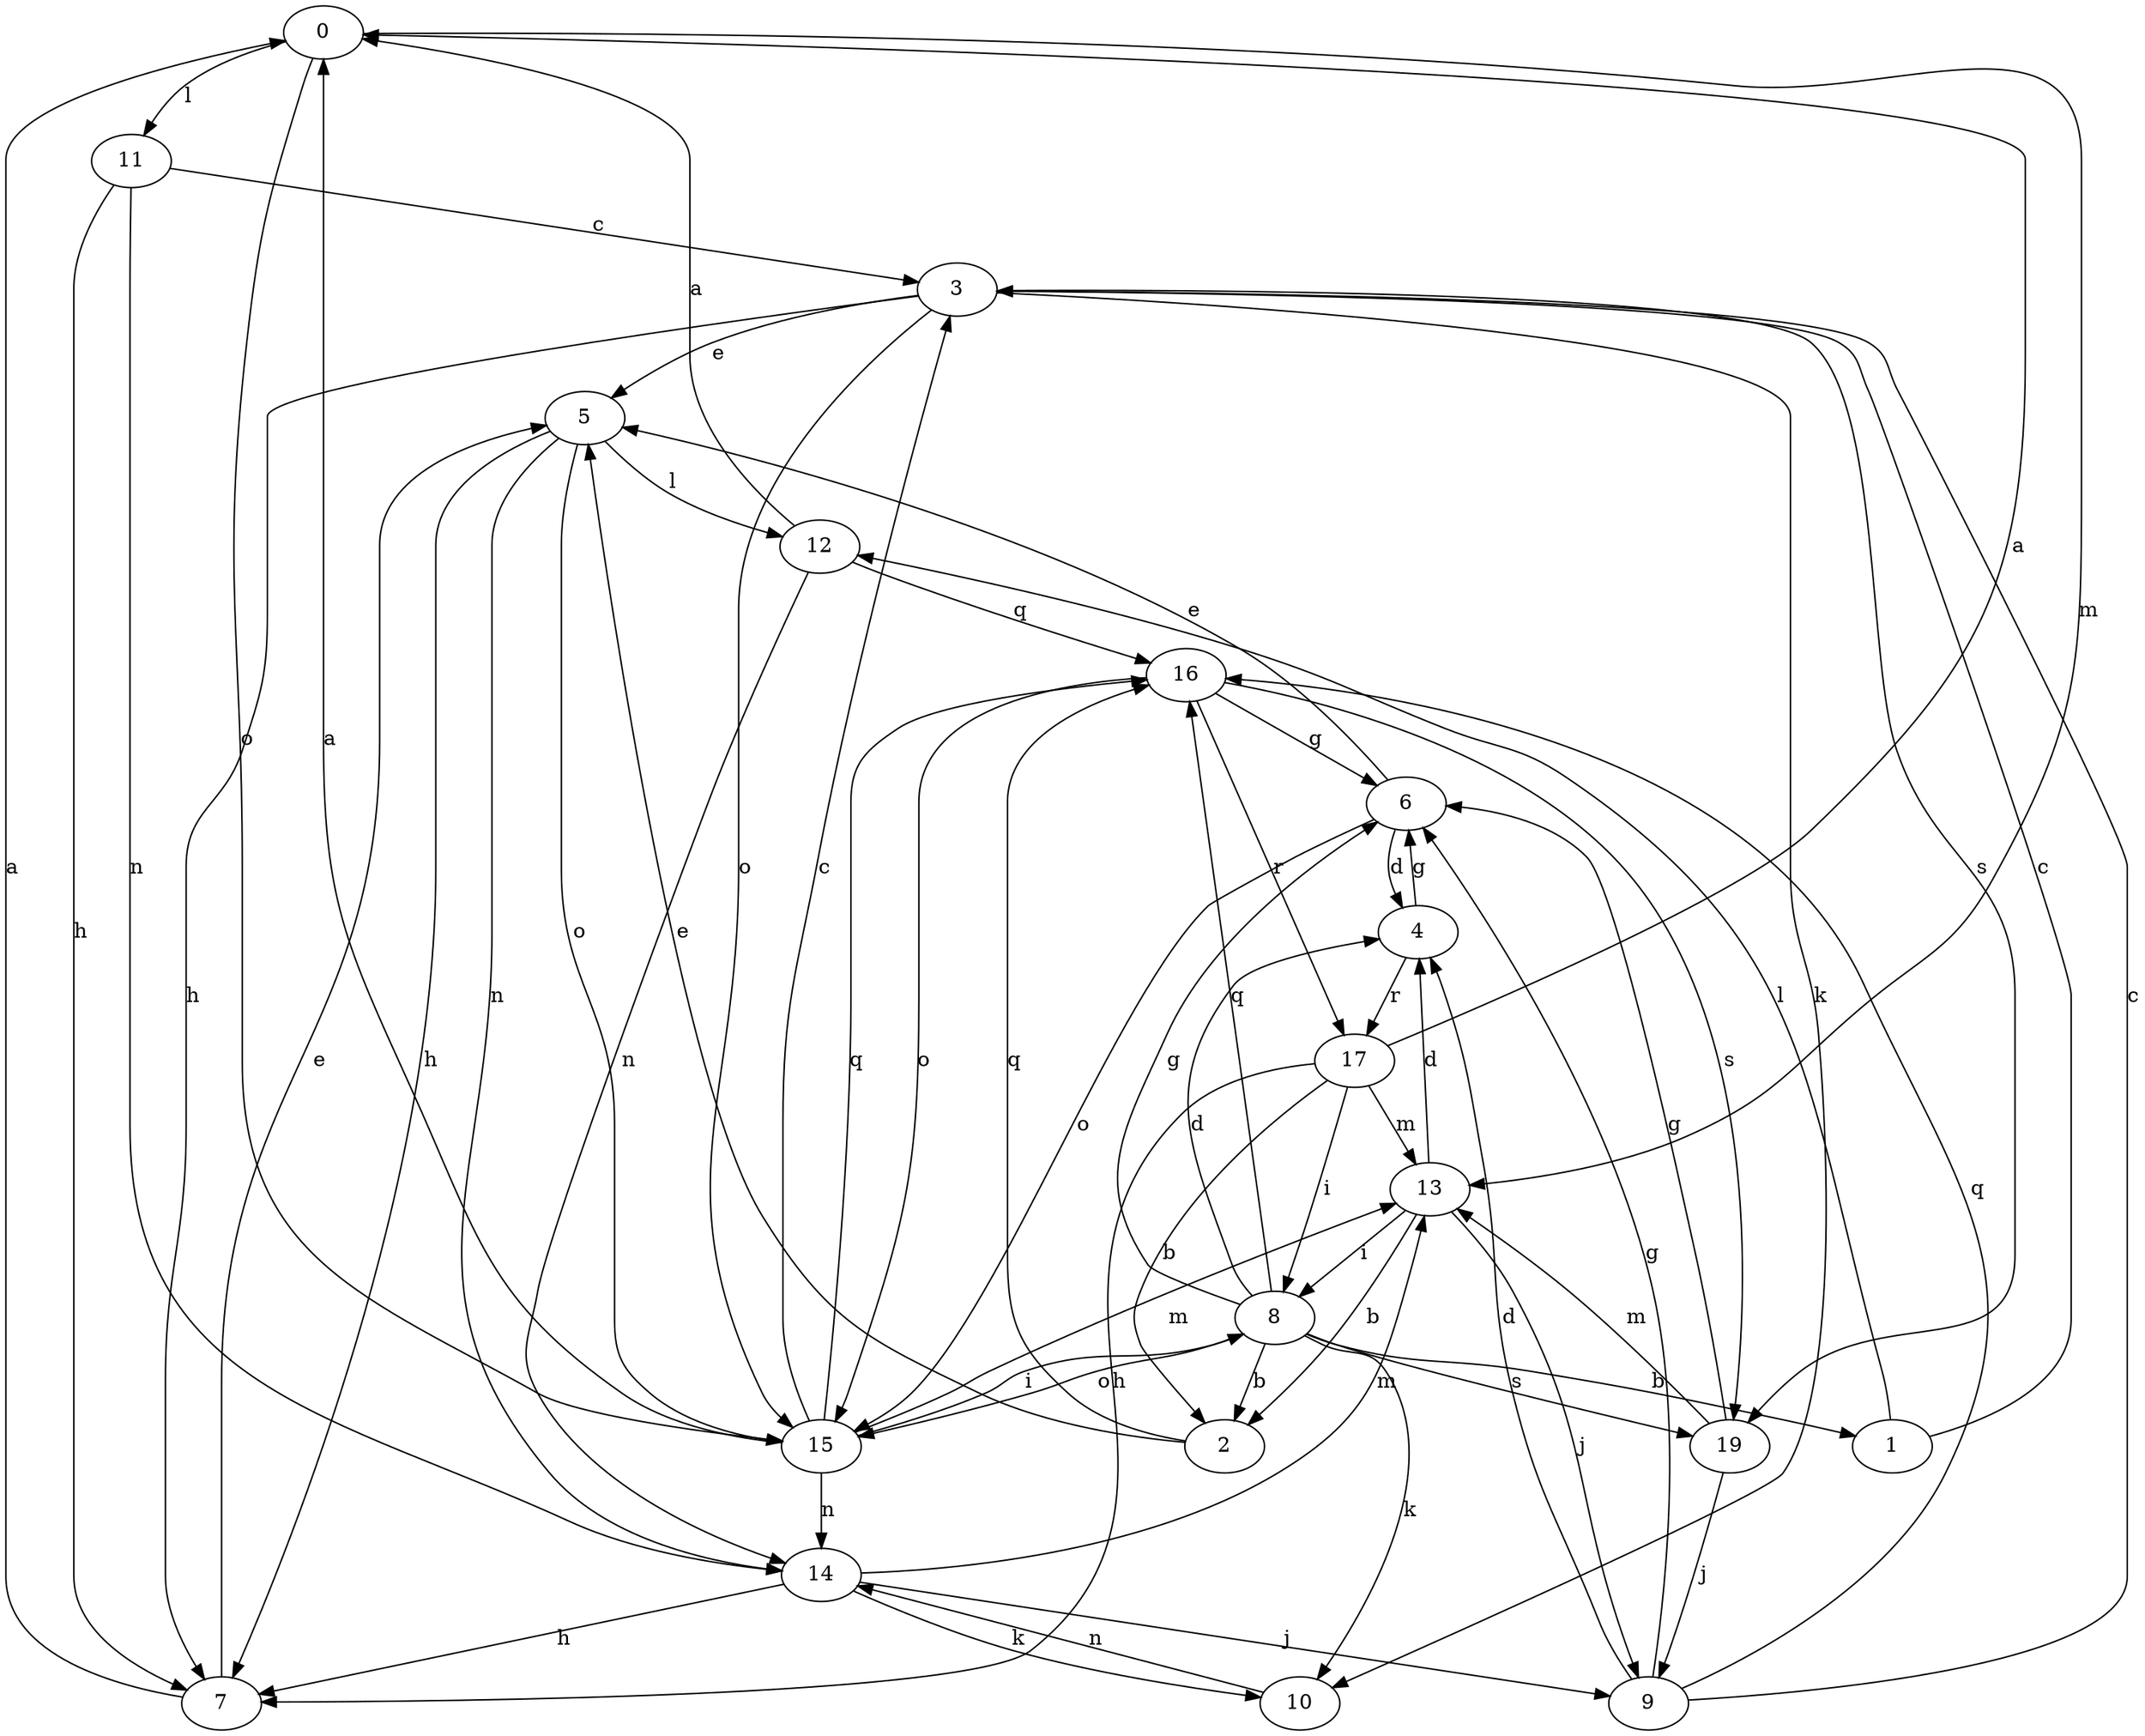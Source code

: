 strict digraph  {
0;
1;
2;
3;
4;
5;
6;
7;
8;
9;
10;
11;
12;
13;
14;
15;
16;
17;
19;
0 -> 11  [label=l];
0 -> 13  [label=m];
0 -> 15  [label=o];
1 -> 3  [label=c];
1 -> 12  [label=l];
2 -> 5  [label=e];
2 -> 16  [label=q];
3 -> 5  [label=e];
3 -> 7  [label=h];
3 -> 10  [label=k];
3 -> 15  [label=o];
3 -> 19  [label=s];
4 -> 6  [label=g];
4 -> 17  [label=r];
5 -> 7  [label=h];
5 -> 12  [label=l];
5 -> 14  [label=n];
5 -> 15  [label=o];
6 -> 4  [label=d];
6 -> 5  [label=e];
6 -> 15  [label=o];
7 -> 0  [label=a];
7 -> 5  [label=e];
8 -> 1  [label=b];
8 -> 2  [label=b];
8 -> 4  [label=d];
8 -> 6  [label=g];
8 -> 10  [label=k];
8 -> 15  [label=o];
8 -> 16  [label=q];
8 -> 19  [label=s];
9 -> 3  [label=c];
9 -> 4  [label=d];
9 -> 6  [label=g];
9 -> 16  [label=q];
10 -> 14  [label=n];
11 -> 3  [label=c];
11 -> 7  [label=h];
11 -> 14  [label=n];
12 -> 0  [label=a];
12 -> 14  [label=n];
12 -> 16  [label=q];
13 -> 2  [label=b];
13 -> 4  [label=d];
13 -> 8  [label=i];
13 -> 9  [label=j];
14 -> 7  [label=h];
14 -> 9  [label=j];
14 -> 10  [label=k];
14 -> 13  [label=m];
15 -> 0  [label=a];
15 -> 3  [label=c];
15 -> 8  [label=i];
15 -> 13  [label=m];
15 -> 14  [label=n];
15 -> 16  [label=q];
16 -> 6  [label=g];
16 -> 15  [label=o];
16 -> 17  [label=r];
16 -> 19  [label=s];
17 -> 0  [label=a];
17 -> 2  [label=b];
17 -> 7  [label=h];
17 -> 8  [label=i];
17 -> 13  [label=m];
19 -> 6  [label=g];
19 -> 9  [label=j];
19 -> 13  [label=m];
}
